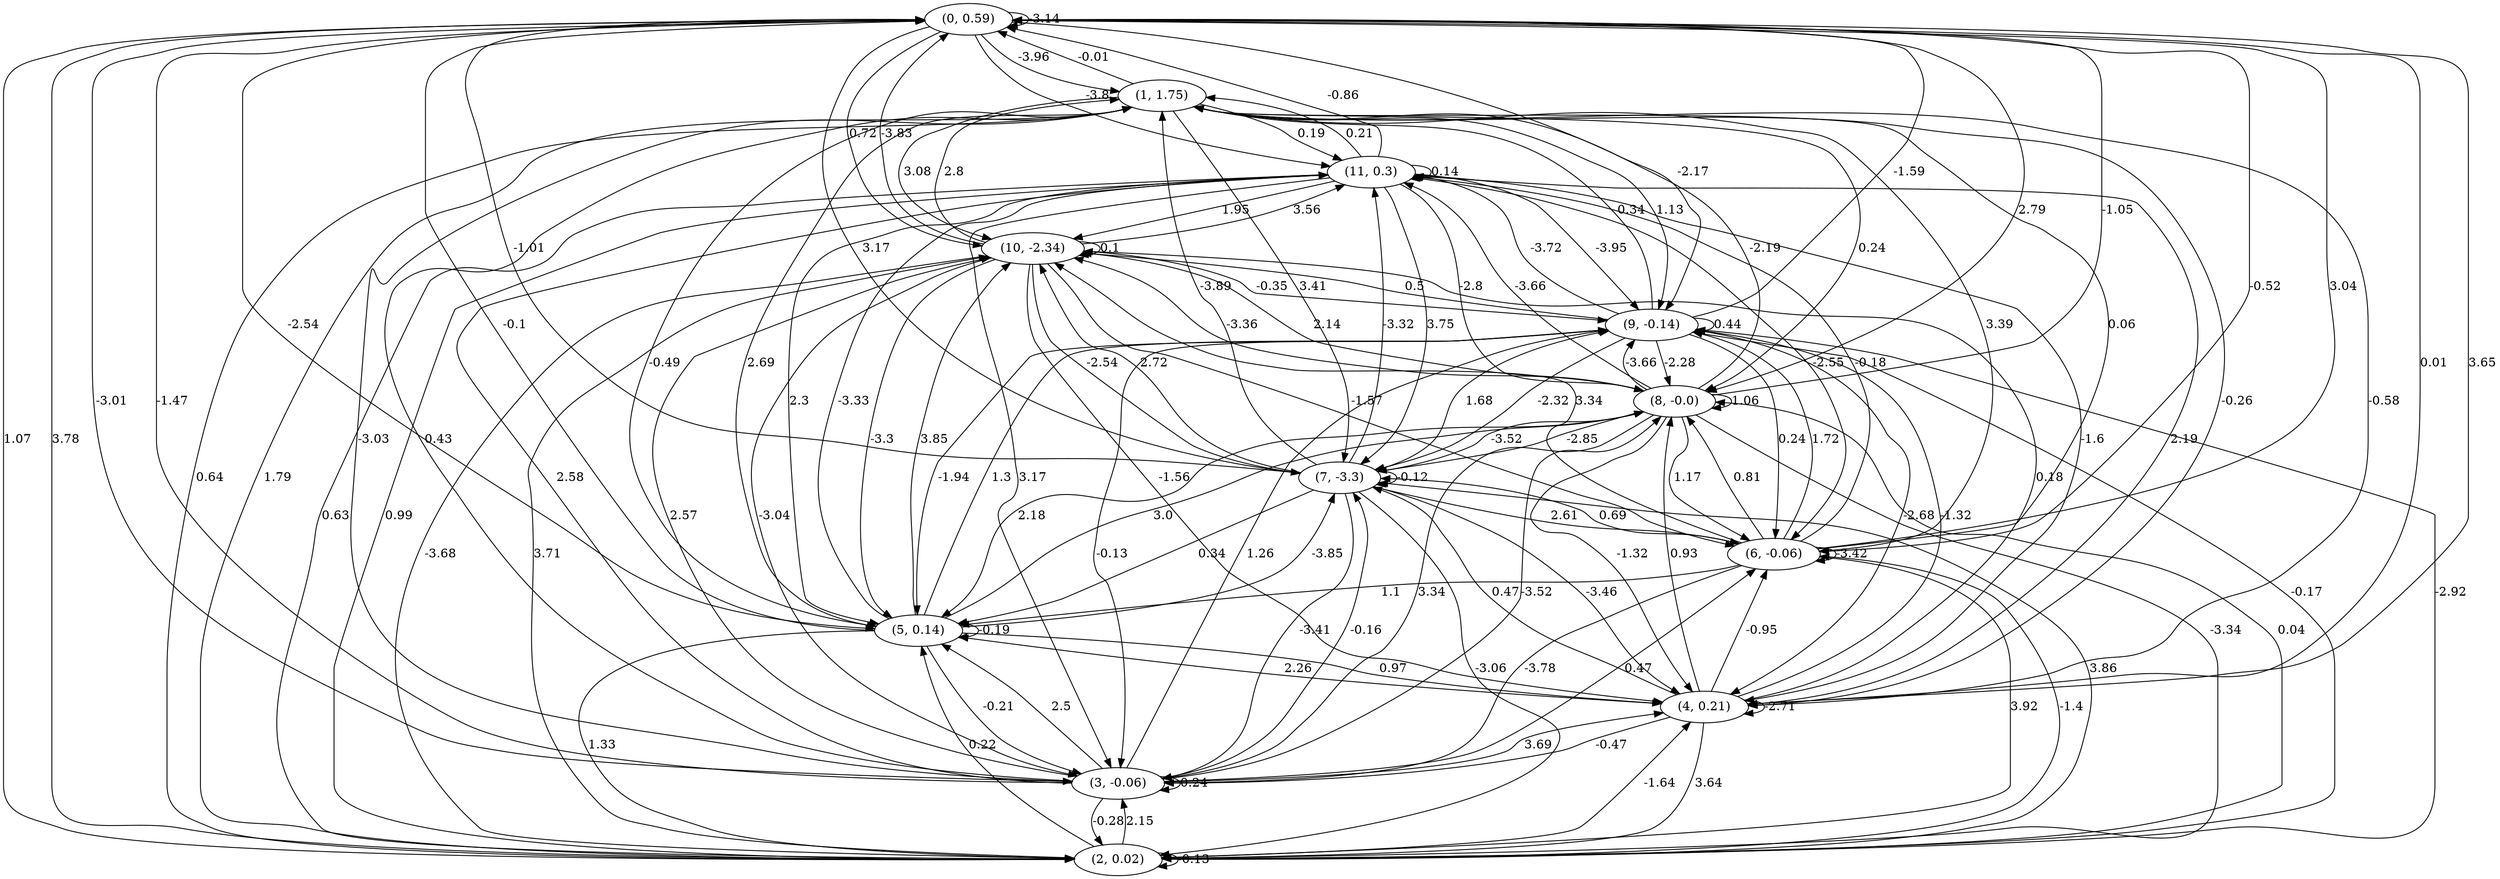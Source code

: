 digraph {
    0 [ label = "(0, 0.59)" ]
    1 [ label = "(1, 1.75)" ]
    2 [ label = "(2, 0.02)" ]
    3 [ label = "(3, -0.06)" ]
    4 [ label = "(4, 0.21)" ]
    5 [ label = "(5, 0.14)" ]
    6 [ label = "(6, -0.06)" ]
    7 [ label = "(7, -3.3)" ]
    8 [ label = "(8, -0.0)" ]
    9 [ label = "(9, -0.14)" ]
    10 [ label = "(10, -2.34)" ]
    11 [ label = "(11, 0.3)" ]
    0 -> 0 [ label = "-3.14" ]
    2 -> 2 [ label = "-0.13" ]
    3 -> 3 [ label = "0.24" ]
    4 -> 4 [ label = "-2.71" ]
    5 -> 5 [ label = "-0.19" ]
    6 -> 6 [ label = "-3.42" ]
    7 -> 7 [ label = "-0.12" ]
    8 -> 8 [ label = "1.06" ]
    9 -> 9 [ label = "0.44" ]
    10 -> 10 [ label = "0.1" ]
    11 -> 11 [ label = "0.14" ]
    1 -> 0 [ label = "-0.01" ]
    2 -> 0 [ label = "3.78" ]
    3 -> 0 [ label = "-1.47" ]
    4 -> 0 [ label = "0.01" ]
    5 -> 0 [ label = "-0.1" ]
    6 -> 0 [ label = "3.04" ]
    7 -> 0 [ label = "-1.01" ]
    8 -> 0 [ label = "-1.05" ]
    9 -> 0 [ label = "-1.59" ]
    10 -> 0 [ label = "-3.83" ]
    11 -> 0 [ label = "-0.86" ]
    0 -> 1 [ label = "-3.96" ]
    2 -> 1 [ label = "1.79" ]
    3 -> 1 [ label = "0.43" ]
    4 -> 1 [ label = "-0.58" ]
    5 -> 1 [ label = "2.69" ]
    6 -> 1 [ label = "0.06" ]
    7 -> 1 [ label = "-3.89" ]
    8 -> 1 [ label = "-2.19" ]
    9 -> 1 [ label = "0.34" ]
    10 -> 1 [ label = "2.8" ]
    11 -> 1 [ label = "0.21" ]
    0 -> 2 [ label = "1.07" ]
    1 -> 2 [ label = "0.64" ]
    3 -> 2 [ label = "-0.28" ]
    4 -> 2 [ label = "3.64" ]
    5 -> 2 [ label = "1.33" ]
    6 -> 2 [ label = "3.92" ]
    7 -> 2 [ label = "-3.06" ]
    8 -> 2 [ label = "-3.34" ]
    9 -> 2 [ label = "-0.17" ]
    10 -> 2 [ label = "-3.68" ]
    11 -> 2 [ label = "0.63" ]
    0 -> 3 [ label = "-3.01" ]
    1 -> 3 [ label = "-3.03" ]
    2 -> 3 [ label = "2.15" ]
    4 -> 3 [ label = "-0.47" ]
    5 -> 3 [ label = "-0.21" ]
    6 -> 3 [ label = "-3.78" ]
    7 -> 3 [ label = "-3.41" ]
    8 -> 3 [ label = "3.34" ]
    9 -> 3 [ label = "-0.13" ]
    10 -> 3 [ label = "-3.04" ]
    11 -> 3 [ label = "3.17" ]
    0 -> 4 [ label = "3.65" ]
    1 -> 4 [ label = "-0.26" ]
    2 -> 4 [ label = "-1.64" ]
    3 -> 4 [ label = "3.69" ]
    5 -> 4 [ label = "0.97" ]
    7 -> 4 [ label = "-3.46" ]
    8 -> 4 [ label = "-1.32" ]
    9 -> 4 [ label = "-2.68" ]
    10 -> 4 [ label = "-1.56" ]
    11 -> 4 [ label = "-1.6" ]
    0 -> 5 [ label = "-2.54" ]
    1 -> 5 [ label = "-0.49" ]
    2 -> 5 [ label = "0.22" ]
    3 -> 5 [ label = "2.5" ]
    4 -> 5 [ label = "2.26" ]
    6 -> 5 [ label = "1.1" ]
    7 -> 5 [ label = "0.34" ]
    8 -> 5 [ label = "2.18" ]
    9 -> 5 [ label = "-1.94" ]
    10 -> 5 [ label = "-3.3" ]
    11 -> 5 [ label = "2.3" ]
    0 -> 6 [ label = "-0.52" ]
    1 -> 6 [ label = "3.39" ]
    2 -> 6 [ label = "-1.4" ]
    3 -> 6 [ label = "0.47" ]
    4 -> 6 [ label = "-0.95" ]
    7 -> 6 [ label = "2.61" ]
    8 -> 6 [ label = "1.17" ]
    9 -> 6 [ label = "0.24" ]
    10 -> 6 [ label = "-1.57" ]
    11 -> 6 [ label = "-2.55" ]
    0 -> 7 [ label = "3.17" ]
    1 -> 7 [ label = "3.41" ]
    2 -> 7 [ label = "3.86" ]
    3 -> 7 [ label = "-0.16" ]
    4 -> 7 [ label = "0.47" ]
    5 -> 7 [ label = "-3.85" ]
    6 -> 7 [ label = "0.69" ]
    8 -> 7 [ label = "-2.85" ]
    9 -> 7 [ label = "-2.32" ]
    10 -> 7 [ label = "-2.54" ]
    11 -> 7 [ label = "3.75" ]
    0 -> 8 [ label = "2.79" ]
    1 -> 8 [ label = "0.24" ]
    2 -> 8 [ label = "0.04" ]
    3 -> 8 [ label = "-3.52" ]
    4 -> 8 [ label = "0.93" ]
    5 -> 8 [ label = "3.0" ]
    6 -> 8 [ label = "0.81" ]
    7 -> 8 [ label = "-3.52" ]
    9 -> 8 [ label = "-2.28" ]
    10 -> 8 [ label = "2.14" ]
    11 -> 8 [ label = "-2.8" ]
    0 -> 9 [ label = "-2.17" ]
    1 -> 9 [ label = "1.13" ]
    2 -> 9 [ label = "-2.92" ]
    3 -> 9 [ label = "1.26" ]
    4 -> 9 [ label = "-1.32" ]
    5 -> 9 [ label = "1.3" ]
    6 -> 9 [ label = "1.72" ]
    7 -> 9 [ label = "1.68" ]
    8 -> 9 [ label = "-3.66" ]
    10 -> 9 [ label = "-0.35" ]
    11 -> 9 [ label = "-3.95" ]
    0 -> 10 [ label = "0.72" ]
    1 -> 10 [ label = "3.08" ]
    2 -> 10 [ label = "3.71" ]
    3 -> 10 [ label = "2.57" ]
    4 -> 10 [ label = "0.18" ]
    5 -> 10 [ label = "3.85" ]
    6 -> 10 [ label = "3.34" ]
    7 -> 10 [ label = "2.72" ]
    8 -> 10 [ label = "-3.36" ]
    9 -> 10 [ label = "0.5" ]
    11 -> 10 [ label = "1.95" ]
    0 -> 11 [ label = "-3.8" ]
    1 -> 11 [ label = "0.19" ]
    2 -> 11 [ label = "0.99" ]
    3 -> 11 [ label = "2.58" ]
    4 -> 11 [ label = "2.19" ]
    5 -> 11 [ label = "-3.33" ]
    6 -> 11 [ label = "-0.18" ]
    7 -> 11 [ label = "-3.32" ]
    8 -> 11 [ label = "-3.66" ]
    9 -> 11 [ label = "-3.72" ]
    10 -> 11 [ label = "3.56" ]
}

